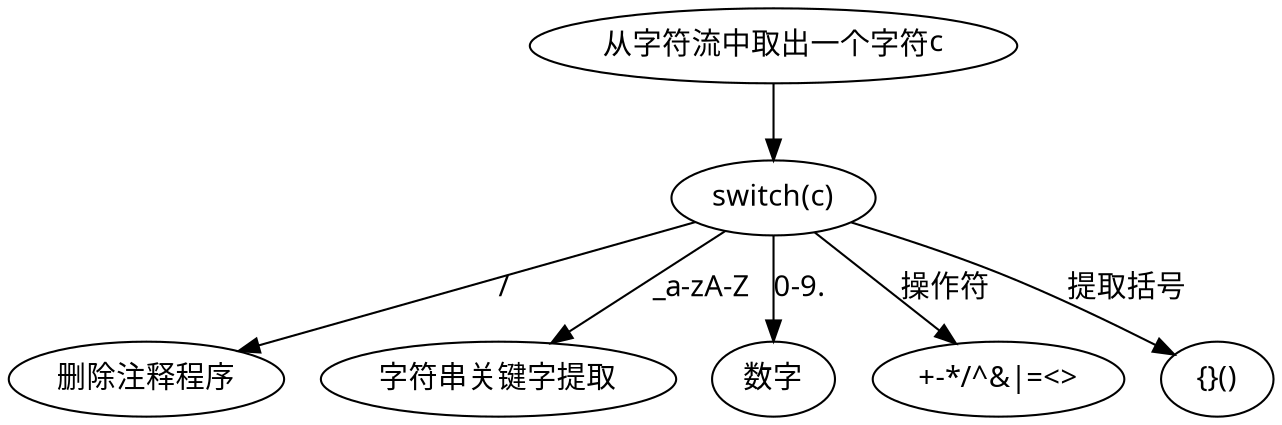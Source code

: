 digraph Lexer {
  // 全局样式
  edge [fontname="SimHei"]
  node [fontname="SimHei"]

  node1 [label="从字符流中取出一个字符c"]
  node2 [label="switch(c)"]
  node3 [label="删除注释程序"]
  node4 [label="字符串关键字提取"]
  node5 [label="数字"]
  node6 [label="+-*/^&|=<>"]
  node7 [label="{}()"]

  node1 -> node2

  node2 -> node3 [label="/"]
  node2 -> node4 [label="_a-zA-Z"]
  node2 -> node5 [label="0-9."]
  node2 -> node6 [label="操作符"]
  node2 -> node7 [label="提取括号"]
}